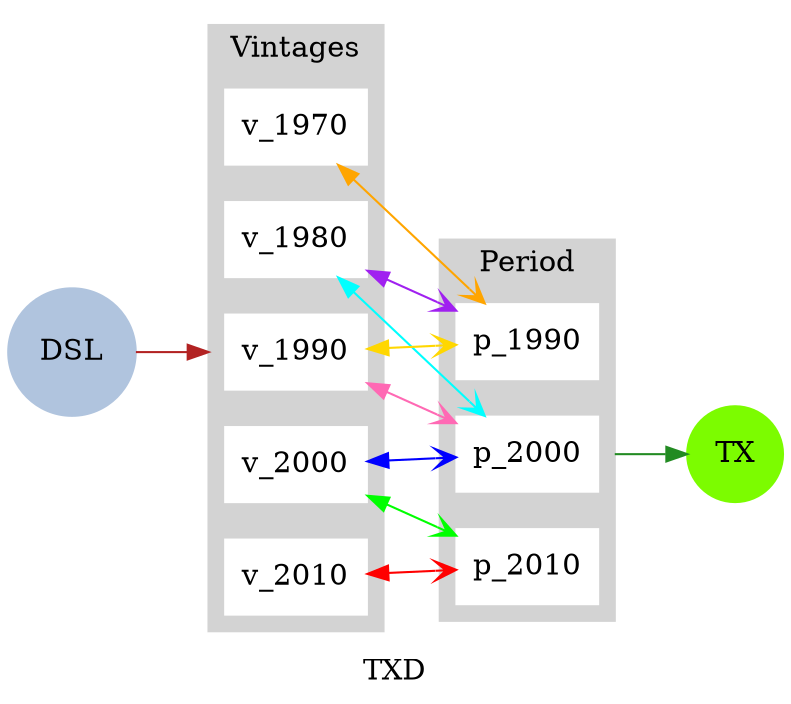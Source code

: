 strict digraph model {
	label = "TXD" ;

	bgcolor     = "transparent" ;
	color       = "black" ;
	compound    = "True" ;
	concentrate = "True" ;
	rankdir     = "LR" ;
	splines     = "False" ;

	node [ shape="box", style="filled" ];

	edge [
	  arrowhead  = "vee",
	  decorate   = "True",
	  dir        = "both",
	  fontsize   = "8",
	  label      = "   ",
	  labelfloat = "false",
	  labelfontcolor = "lightgreen",
	  len        = "2",
	  weight     = "0.5"
	];

	subgraph cluster_vintage {
		label = "Vintages" ;

		color = "lightgrey" ;
		style = "filled";
		href  = "../simple_model.svg" ;

		node [ color="white" ]

		"v_1970" ;
		"v_1980" ;
		"v_1990" ;
		"v_2000" ;
		"v_2010" ;
	}

	subgraph cluster_period {
		label = "Period" ;
		color = "lightgrey" ;
		style = "filled" ;
		href  = "../simple_model.svg" ;

		node [ color="white" ]

		"p_1990" ;
		"p_2000" ;
		"p_2010" ;
	}

	subgraph energy_carriers {
		node [ shape="circle" ] ;

	  // Beginning nodes
		"TX" [ color="lawngreen", href="../commodities/commodity_TX.svg" ] ;

	  // Ending nodes
		"DSL" [ color="lightsteelblue", href="../commodities/commodity_DSL.svg" ] ;
	}

	subgraph external_edges {
		edge [ arrowhead="normal", dir="forward" ] ;

		"DSL"    -> "v_1990" [ color="firebrick", lhead="cluster_vintage" ] ;
		"p_2000" -> "TX"     [ color="forestgreen", ltail="cluster_period" ] ;
	}

	subgraph internal_edges {
		// edges between vintages and periods
		"v_1970" -> "p_1990" [ color="orange" ] ;
		"v_1980" -> "p_1990" [ color="purple" ] ;
		"v_1980" -> "p_2000" [ color="cyan" ] ;
		"v_1990" -> "p_1990" [ color="gold" ] ;
		"v_1990" -> "p_2000" [ color="hotpink" ] ;
		"v_2000" -> "p_2000" [ color="blue" ] ;
		"v_2000" -> "p_2010" [ color="green" ] ;
		"v_2010" -> "p_2010" [ color="red" ] ;
	}
}
